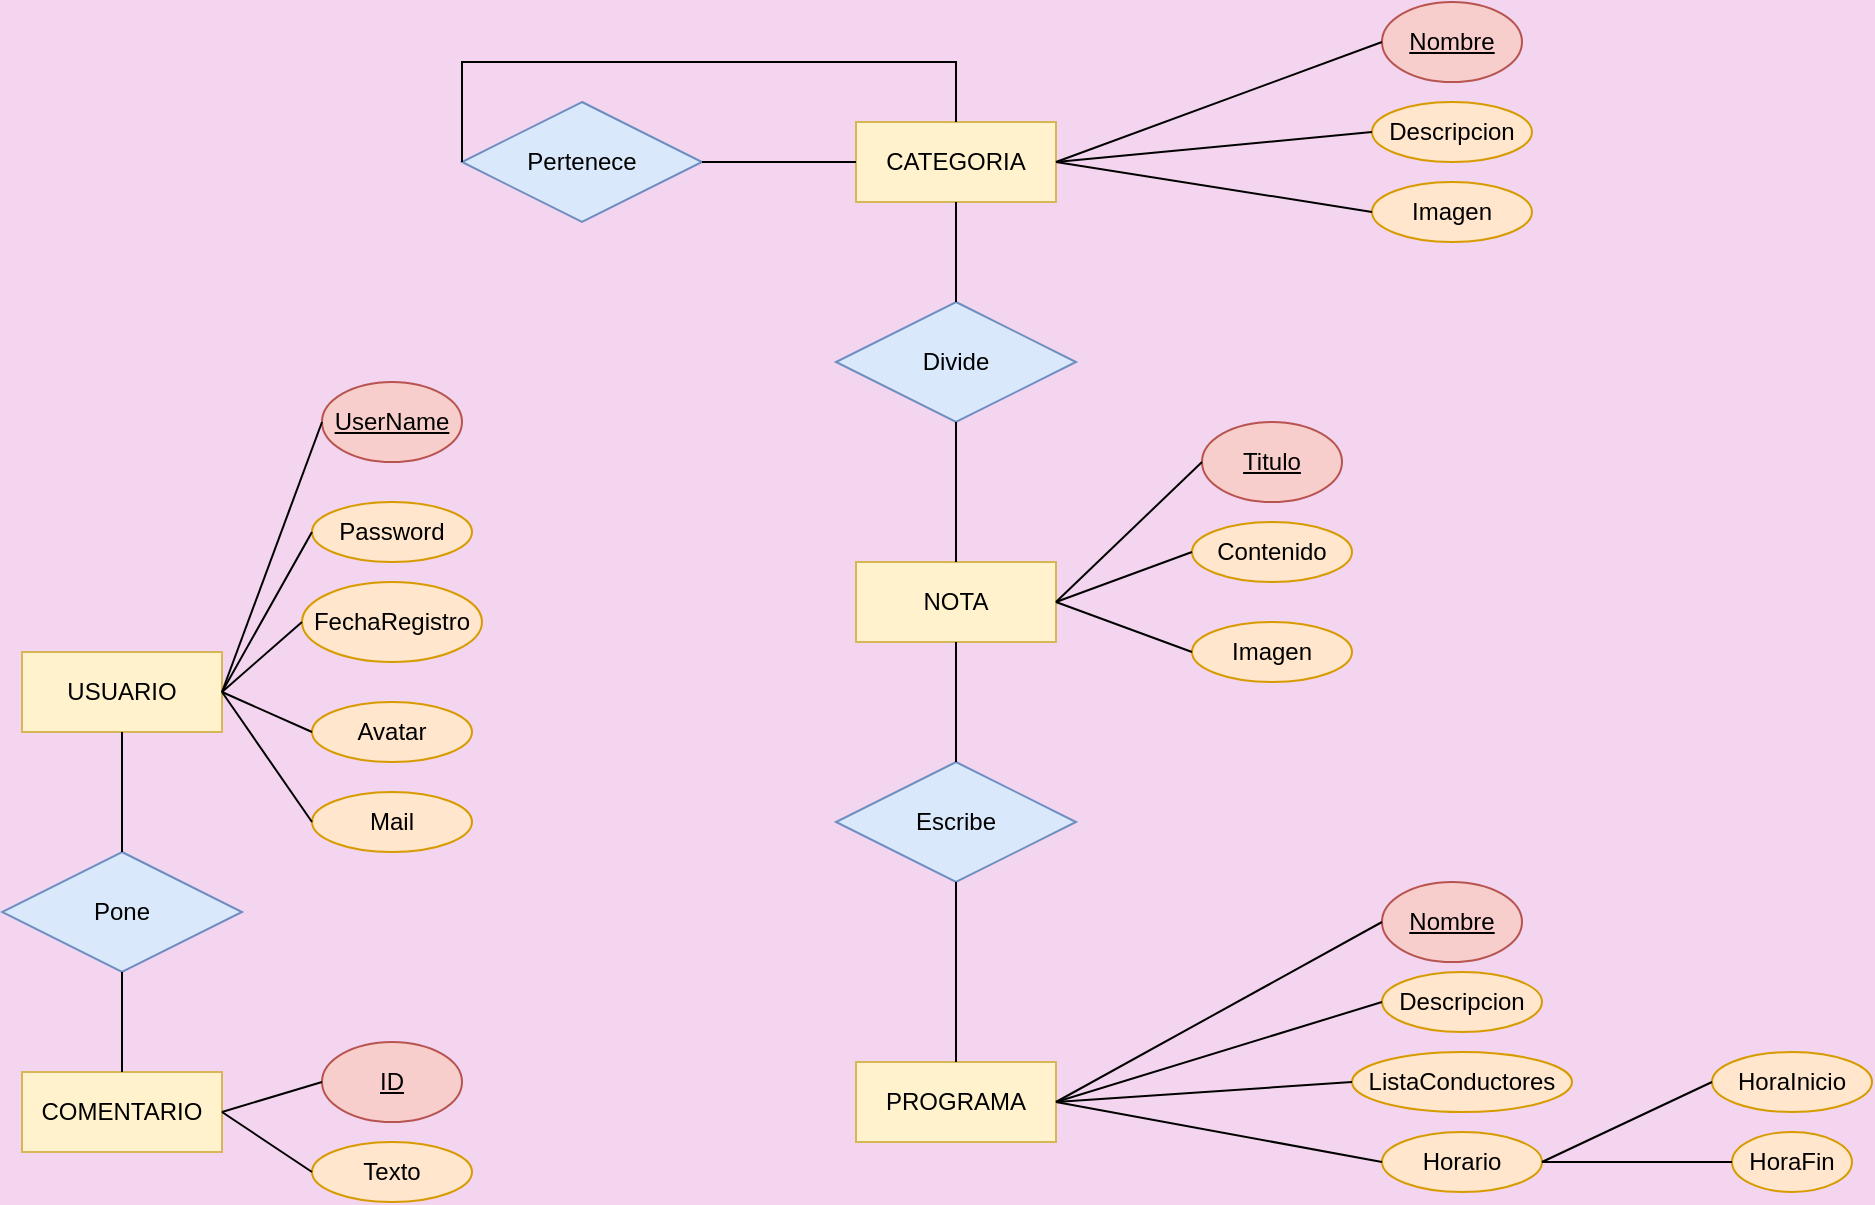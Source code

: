 <mxfile version="28.2.5">
  <diagram name="Página-1" id="Hl44oNitHqMF7QENZslq">
    <mxGraphModel dx="1042" dy="597" grid="1" gridSize="10" guides="1" tooltips="1" connect="1" arrows="1" fold="1" page="1" pageScale="1" pageWidth="1654" pageHeight="1169" background="#F3D5F0" math="0" shadow="0">
      <root>
        <mxCell id="0" />
        <mxCell id="1" parent="0" />
        <mxCell id="vc5FtgeOKVkO6s-0RQmP-1" value="PROGRAMA" style="whiteSpace=wrap;html=1;align=center;fillColor=#fff2cc;strokeColor=#d6b656;" vertex="1" parent="1">
          <mxGeometry x="777" y="540" width="100" height="40" as="geometry" />
        </mxCell>
        <mxCell id="vc5FtgeOKVkO6s-0RQmP-2" value="NOTA" style="whiteSpace=wrap;html=1;align=center;fillColor=#fff2cc;strokeColor=#d6b656;" vertex="1" parent="1">
          <mxGeometry x="777" y="290" width="100" height="40" as="geometry" />
        </mxCell>
        <mxCell id="vc5FtgeOKVkO6s-0RQmP-3" value="CATEGORIA" style="whiteSpace=wrap;html=1;align=center;fillColor=#fff2cc;strokeColor=#d6b656;" vertex="1" parent="1">
          <mxGeometry x="777" y="70" width="100" height="40" as="geometry" />
        </mxCell>
        <mxCell id="vc5FtgeOKVkO6s-0RQmP-5" value="USUARIO" style="whiteSpace=wrap;html=1;align=center;fillColor=#fff2cc;strokeColor=#d6b656;" vertex="1" parent="1">
          <mxGeometry x="360" y="335" width="100" height="40" as="geometry" />
        </mxCell>
        <mxCell id="vc5FtgeOKVkO6s-0RQmP-6" value="COMENTARIO" style="whiteSpace=wrap;html=1;align=center;fillColor=#fff2cc;strokeColor=#d6b656;" vertex="1" parent="1">
          <mxGeometry x="360" y="545" width="100" height="40" as="geometry" />
        </mxCell>
        <mxCell id="vc5FtgeOKVkO6s-0RQmP-7" value="Escribe" style="shape=rhombus;perimeter=rhombusPerimeter;whiteSpace=wrap;html=1;align=center;fillColor=#dae8fc;strokeColor=#6c8ebf;" vertex="1" parent="1">
          <mxGeometry x="767" y="390" width="120" height="60" as="geometry" />
        </mxCell>
        <mxCell id="vc5FtgeOKVkO6s-0RQmP-8" value="Divide" style="shape=rhombus;perimeter=rhombusPerimeter;whiteSpace=wrap;html=1;align=center;fillColor=#dae8fc;strokeColor=#6c8ebf;" vertex="1" parent="1">
          <mxGeometry x="767" y="160" width="120" height="60" as="geometry" />
        </mxCell>
        <mxCell id="vc5FtgeOKVkO6s-0RQmP-9" value="Pone" style="shape=rhombus;perimeter=rhombusPerimeter;whiteSpace=wrap;html=1;align=center;fillColor=#dae8fc;strokeColor=#6c8ebf;" vertex="1" parent="1">
          <mxGeometry x="350" y="435" width="120" height="60" as="geometry" />
        </mxCell>
        <mxCell id="vc5FtgeOKVkO6s-0RQmP-10" value="Pertenece" style="shape=rhombus;perimeter=rhombusPerimeter;whiteSpace=wrap;html=1;align=center;fillColor=#dae8fc;strokeColor=#6c8ebf;" vertex="1" parent="1">
          <mxGeometry x="580" y="60" width="120" height="60" as="geometry" />
        </mxCell>
        <mxCell id="vc5FtgeOKVkO6s-0RQmP-11" value="" style="endArrow=none;html=1;rounded=0;exitX=0.5;exitY=1;exitDx=0;exitDy=0;entryX=0.5;entryY=0;entryDx=0;entryDy=0;" edge="1" parent="1" source="vc5FtgeOKVkO6s-0RQmP-5" target="vc5FtgeOKVkO6s-0RQmP-9">
          <mxGeometry relative="1" as="geometry">
            <mxPoint x="730" y="320" as="sourcePoint" />
            <mxPoint x="890" y="320" as="targetPoint" />
          </mxGeometry>
        </mxCell>
        <mxCell id="vc5FtgeOKVkO6s-0RQmP-12" value="" style="endArrow=none;html=1;rounded=0;exitX=0.5;exitY=1;exitDx=0;exitDy=0;entryX=0.5;entryY=0;entryDx=0;entryDy=0;" edge="1" parent="1" source="vc5FtgeOKVkO6s-0RQmP-9" target="vc5FtgeOKVkO6s-0RQmP-6">
          <mxGeometry relative="1" as="geometry">
            <mxPoint x="530" y="360" as="sourcePoint" />
            <mxPoint x="410" y="540" as="targetPoint" />
          </mxGeometry>
        </mxCell>
        <mxCell id="vc5FtgeOKVkO6s-0RQmP-13" value="" style="endArrow=none;html=1;rounded=0;exitX=0.5;exitY=1;exitDx=0;exitDy=0;entryX=0.5;entryY=0;entryDx=0;entryDy=0;" edge="1" parent="1" source="vc5FtgeOKVkO6s-0RQmP-8" target="vc5FtgeOKVkO6s-0RQmP-2">
          <mxGeometry relative="1" as="geometry">
            <mxPoint x="610" y="340" as="sourcePoint" />
            <mxPoint x="610" y="400" as="targetPoint" />
          </mxGeometry>
        </mxCell>
        <mxCell id="vc5FtgeOKVkO6s-0RQmP-14" value="" style="endArrow=none;html=1;rounded=0;exitX=0.5;exitY=1;exitDx=0;exitDy=0;entryX=0.5;entryY=0;entryDx=0;entryDy=0;" edge="1" parent="1" source="vc5FtgeOKVkO6s-0RQmP-2" target="vc5FtgeOKVkO6s-0RQmP-7">
          <mxGeometry relative="1" as="geometry">
            <mxPoint x="690" y="370" as="sourcePoint" />
            <mxPoint x="690" y="430" as="targetPoint" />
          </mxGeometry>
        </mxCell>
        <mxCell id="vc5FtgeOKVkO6s-0RQmP-15" value="" style="endArrow=none;html=1;rounded=0;exitX=0.5;exitY=1;exitDx=0;exitDy=0;" edge="1" parent="1" source="vc5FtgeOKVkO6s-0RQmP-7" target="vc5FtgeOKVkO6s-0RQmP-1">
          <mxGeometry relative="1" as="geometry">
            <mxPoint x="1000" y="470" as="sourcePoint" />
            <mxPoint x="1000" y="530" as="targetPoint" />
          </mxGeometry>
        </mxCell>
        <mxCell id="vc5FtgeOKVkO6s-0RQmP-16" value="" style="endArrow=none;html=1;rounded=0;exitX=0.5;exitY=1;exitDx=0;exitDy=0;entryX=0.5;entryY=0;entryDx=0;entryDy=0;" edge="1" parent="1" source="vc5FtgeOKVkO6s-0RQmP-3" target="vc5FtgeOKVkO6s-0RQmP-8">
          <mxGeometry relative="1" as="geometry">
            <mxPoint x="870" y="110" as="sourcePoint" />
            <mxPoint x="870" y="170" as="targetPoint" />
          </mxGeometry>
        </mxCell>
        <mxCell id="vc5FtgeOKVkO6s-0RQmP-17" value="" style="endArrow=none;html=1;rounded=0;exitX=0;exitY=0.5;exitDx=0;exitDy=0;entryX=1;entryY=0.5;entryDx=0;entryDy=0;" edge="1" parent="1" source="vc5FtgeOKVkO6s-0RQmP-3" target="vc5FtgeOKVkO6s-0RQmP-10">
          <mxGeometry relative="1" as="geometry">
            <mxPoint x="640" y="140" as="sourcePoint" />
            <mxPoint x="640" y="200" as="targetPoint" />
          </mxGeometry>
        </mxCell>
        <mxCell id="vc5FtgeOKVkO6s-0RQmP-18" value="" style="endArrow=none;html=1;rounded=0;exitX=0;exitY=0.5;exitDx=0;exitDy=0;entryX=0.5;entryY=0;entryDx=0;entryDy=0;" edge="1" parent="1" source="vc5FtgeOKVkO6s-0RQmP-10" target="vc5FtgeOKVkO6s-0RQmP-3">
          <mxGeometry relative="1" as="geometry">
            <mxPoint x="520" y="100" as="sourcePoint" />
            <mxPoint x="520" y="160" as="targetPoint" />
            <Array as="points">
              <mxPoint x="580" y="40" />
              <mxPoint x="827" y="40" />
            </Array>
          </mxGeometry>
        </mxCell>
        <mxCell id="vc5FtgeOKVkO6s-0RQmP-19" value="UserName" style="ellipse;whiteSpace=wrap;html=1;align=center;fontStyle=4;fillColor=#f8cecc;strokeColor=#b85450;" vertex="1" parent="1">
          <mxGeometry x="510" y="200" width="70" height="40" as="geometry" />
        </mxCell>
        <mxCell id="vc5FtgeOKVkO6s-0RQmP-20" value="Nombre" style="ellipse;whiteSpace=wrap;html=1;align=center;fontStyle=4;fillColor=#f8cecc;strokeColor=#b85450;" vertex="1" parent="1">
          <mxGeometry x="1040" y="450" width="70" height="40" as="geometry" />
        </mxCell>
        <mxCell id="vc5FtgeOKVkO6s-0RQmP-21" value="Titulo" style="ellipse;whiteSpace=wrap;html=1;align=center;fontStyle=4;fillColor=#f8cecc;strokeColor=#b85450;" vertex="1" parent="1">
          <mxGeometry x="950" y="220" width="70" height="40" as="geometry" />
        </mxCell>
        <mxCell id="vc5FtgeOKVkO6s-0RQmP-22" value="ID" style="ellipse;whiteSpace=wrap;html=1;align=center;fontStyle=4;fillColor=#f8cecc;strokeColor=#b85450;" vertex="1" parent="1">
          <mxGeometry x="510" y="530" width="70" height="40" as="geometry" />
        </mxCell>
        <mxCell id="vc5FtgeOKVkO6s-0RQmP-23" value="Nombre" style="ellipse;whiteSpace=wrap;html=1;align=center;fontStyle=4;fillColor=#f8cecc;strokeColor=#b85450;" vertex="1" parent="1">
          <mxGeometry x="1040" y="10" width="70" height="40" as="geometry" />
        </mxCell>
        <mxCell id="vc5FtgeOKVkO6s-0RQmP-24" value="Descripcion" style="ellipse;whiteSpace=wrap;html=1;align=center;fillColor=#ffe6cc;strokeColor=#d79b00;" vertex="1" parent="1">
          <mxGeometry x="1040" y="495" width="80" height="30" as="geometry" />
        </mxCell>
        <mxCell id="vc5FtgeOKVkO6s-0RQmP-25" value="ListaConductores" style="ellipse;whiteSpace=wrap;html=1;align=center;fillColor=#ffe6cc;strokeColor=#d79b00;" vertex="1" parent="1">
          <mxGeometry x="1025" y="535" width="110" height="30" as="geometry" />
        </mxCell>
        <mxCell id="vc5FtgeOKVkO6s-0RQmP-26" value="Horario" style="ellipse;whiteSpace=wrap;html=1;align=center;fillColor=#ffe6cc;strokeColor=#d79b00;" vertex="1" parent="1">
          <mxGeometry x="1040" y="575" width="80" height="30" as="geometry" />
        </mxCell>
        <mxCell id="vc5FtgeOKVkO6s-0RQmP-27" value="HoraFin" style="ellipse;whiteSpace=wrap;html=1;align=center;fillColor=#ffe6cc;strokeColor=#d79b00;" vertex="1" parent="1">
          <mxGeometry x="1215" y="575" width="60" height="30" as="geometry" />
        </mxCell>
        <mxCell id="vc5FtgeOKVkO6s-0RQmP-28" value="HoraInicio" style="ellipse;whiteSpace=wrap;html=1;align=center;fillColor=#ffe6cc;strokeColor=#d79b00;" vertex="1" parent="1">
          <mxGeometry x="1205" y="535" width="80" height="30" as="geometry" />
        </mxCell>
        <mxCell id="vc5FtgeOKVkO6s-0RQmP-29" value="Contenido" style="ellipse;whiteSpace=wrap;html=1;align=center;fillColor=#ffe6cc;strokeColor=#d79b00;" vertex="1" parent="1">
          <mxGeometry x="945" y="270" width="80" height="30" as="geometry" />
        </mxCell>
        <mxCell id="vc5FtgeOKVkO6s-0RQmP-30" value="Imagen" style="ellipse;whiteSpace=wrap;html=1;align=center;fillColor=#ffe6cc;strokeColor=#d79b00;" vertex="1" parent="1">
          <mxGeometry x="945" y="320" width="80" height="30" as="geometry" />
        </mxCell>
        <mxCell id="vc5FtgeOKVkO6s-0RQmP-31" value="Descripcion" style="ellipse;whiteSpace=wrap;html=1;align=center;fillColor=#ffe6cc;strokeColor=#d79b00;" vertex="1" parent="1">
          <mxGeometry x="1035" y="60" width="80" height="30" as="geometry" />
        </mxCell>
        <mxCell id="vc5FtgeOKVkO6s-0RQmP-32" value="Imagen" style="ellipse;whiteSpace=wrap;html=1;align=center;fillColor=#ffe6cc;strokeColor=#d79b00;" vertex="1" parent="1">
          <mxGeometry x="1035" y="100" width="80" height="30" as="geometry" />
        </mxCell>
        <mxCell id="vc5FtgeOKVkO6s-0RQmP-34" value="Texto" style="ellipse;whiteSpace=wrap;html=1;align=center;fillColor=#ffe6cc;strokeColor=#d79b00;" vertex="1" parent="1">
          <mxGeometry x="505" y="580" width="80" height="30" as="geometry" />
        </mxCell>
        <mxCell id="vc5FtgeOKVkO6s-0RQmP-35" value="Password" style="ellipse;whiteSpace=wrap;html=1;align=center;fillColor=#ffe6cc;strokeColor=#d79b00;" vertex="1" parent="1">
          <mxGeometry x="505" y="260" width="80" height="30" as="geometry" />
        </mxCell>
        <mxCell id="vc5FtgeOKVkO6s-0RQmP-36" value="FechaRegistro" style="ellipse;whiteSpace=wrap;html=1;align=center;fillColor=#ffe6cc;strokeColor=#d79b00;" vertex="1" parent="1">
          <mxGeometry x="500" y="300" width="90" height="40" as="geometry" />
        </mxCell>
        <mxCell id="vc5FtgeOKVkO6s-0RQmP-37" value="Avatar" style="ellipse;whiteSpace=wrap;html=1;align=center;fillColor=#ffe6cc;strokeColor=#d79b00;" vertex="1" parent="1">
          <mxGeometry x="505" y="360" width="80" height="30" as="geometry" />
        </mxCell>
        <object label="Mail" Constraint1="1" id="vc5FtgeOKVkO6s-0RQmP-38">
          <mxCell style="ellipse;whiteSpace=wrap;html=1;align=center;fillColor=#ffe6cc;strokeColor=#d79b00;" vertex="1" parent="1">
            <mxGeometry x="505" y="405" width="80" height="30" as="geometry" />
          </mxCell>
        </object>
        <mxCell id="vc5FtgeOKVkO6s-0RQmP-39" value="" style="endArrow=none;html=1;rounded=0;exitX=1;exitY=0.5;exitDx=0;exitDy=0;entryX=0;entryY=0.5;entryDx=0;entryDy=0;" edge="1" parent="1" source="vc5FtgeOKVkO6s-0RQmP-3" target="vc5FtgeOKVkO6s-0RQmP-23">
          <mxGeometry relative="1" as="geometry">
            <mxPoint x="740" y="270" as="sourcePoint" />
            <mxPoint x="900" y="270" as="targetPoint" />
          </mxGeometry>
        </mxCell>
        <mxCell id="vc5FtgeOKVkO6s-0RQmP-40" value="" style="endArrow=none;html=1;rounded=0;exitX=1;exitY=0.5;exitDx=0;exitDy=0;entryX=0;entryY=0.5;entryDx=0;entryDy=0;" edge="1" parent="1" source="vc5FtgeOKVkO6s-0RQmP-3" target="vc5FtgeOKVkO6s-0RQmP-31">
          <mxGeometry relative="1" as="geometry">
            <mxPoint x="980" y="130" as="sourcePoint" />
            <mxPoint x="1143" y="70" as="targetPoint" />
          </mxGeometry>
        </mxCell>
        <mxCell id="vc5FtgeOKVkO6s-0RQmP-41" value="" style="endArrow=none;html=1;rounded=0;exitX=1;exitY=0.5;exitDx=0;exitDy=0;entryX=0;entryY=0.5;entryDx=0;entryDy=0;" edge="1" parent="1" source="vc5FtgeOKVkO6s-0RQmP-3" target="vc5FtgeOKVkO6s-0RQmP-32">
          <mxGeometry relative="1" as="geometry">
            <mxPoint x="1000" y="150" as="sourcePoint" />
            <mxPoint x="1163" y="90" as="targetPoint" />
          </mxGeometry>
        </mxCell>
        <mxCell id="vc5FtgeOKVkO6s-0RQmP-42" value="" style="endArrow=none;html=1;rounded=0;exitX=1;exitY=0.5;exitDx=0;exitDy=0;entryX=0;entryY=0.5;entryDx=0;entryDy=0;" edge="1" parent="1" source="vc5FtgeOKVkO6s-0RQmP-2" target="vc5FtgeOKVkO6s-0RQmP-21">
          <mxGeometry relative="1" as="geometry">
            <mxPoint x="920" y="230" as="sourcePoint" />
            <mxPoint x="1083" y="170" as="targetPoint" />
          </mxGeometry>
        </mxCell>
        <mxCell id="vc5FtgeOKVkO6s-0RQmP-43" value="" style="endArrow=none;html=1;rounded=0;exitX=1;exitY=0.5;exitDx=0;exitDy=0;entryX=0;entryY=0.5;entryDx=0;entryDy=0;" edge="1" parent="1" source="vc5FtgeOKVkO6s-0RQmP-2" target="vc5FtgeOKVkO6s-0RQmP-29">
          <mxGeometry relative="1" as="geometry">
            <mxPoint x="960" y="420" as="sourcePoint" />
            <mxPoint x="1033" y="350" as="targetPoint" />
          </mxGeometry>
        </mxCell>
        <mxCell id="vc5FtgeOKVkO6s-0RQmP-44" value="" style="endArrow=none;html=1;rounded=0;exitX=1;exitY=0.5;exitDx=0;exitDy=0;entryX=0;entryY=0.5;entryDx=0;entryDy=0;" edge="1" parent="1" source="vc5FtgeOKVkO6s-0RQmP-2" target="vc5FtgeOKVkO6s-0RQmP-30">
          <mxGeometry relative="1" as="geometry">
            <mxPoint x="890" y="440" as="sourcePoint" />
            <mxPoint x="963" y="370" as="targetPoint" />
          </mxGeometry>
        </mxCell>
        <mxCell id="vc5FtgeOKVkO6s-0RQmP-45" value="" style="endArrow=none;html=1;rounded=0;exitX=1;exitY=0.5;exitDx=0;exitDy=0;entryX=0;entryY=0.5;entryDx=0;entryDy=0;" edge="1" parent="1" source="vc5FtgeOKVkO6s-0RQmP-1" target="vc5FtgeOKVkO6s-0RQmP-20">
          <mxGeometry relative="1" as="geometry">
            <mxPoint x="940" y="630" as="sourcePoint" />
            <mxPoint x="1013" y="560" as="targetPoint" />
          </mxGeometry>
        </mxCell>
        <mxCell id="vc5FtgeOKVkO6s-0RQmP-46" value="" style="endArrow=none;html=1;rounded=0;exitX=1;exitY=0.5;exitDx=0;exitDy=0;entryX=0;entryY=0.5;entryDx=0;entryDy=0;" edge="1" parent="1" source="vc5FtgeOKVkO6s-0RQmP-1" target="vc5FtgeOKVkO6s-0RQmP-24">
          <mxGeometry relative="1" as="geometry">
            <mxPoint x="980" y="630" as="sourcePoint" />
            <mxPoint x="1053" y="560" as="targetPoint" />
          </mxGeometry>
        </mxCell>
        <mxCell id="vc5FtgeOKVkO6s-0RQmP-47" value="" style="endArrow=none;html=1;rounded=0;exitX=1;exitY=0.5;exitDx=0;exitDy=0;entryX=0;entryY=0.5;entryDx=0;entryDy=0;" edge="1" parent="1" source="vc5FtgeOKVkO6s-0RQmP-1" target="vc5FtgeOKVkO6s-0RQmP-25">
          <mxGeometry relative="1" as="geometry">
            <mxPoint x="980" y="670" as="sourcePoint" />
            <mxPoint x="1053" y="600" as="targetPoint" />
          </mxGeometry>
        </mxCell>
        <mxCell id="vc5FtgeOKVkO6s-0RQmP-48" value="" style="endArrow=none;html=1;rounded=0;exitX=1;exitY=0.5;exitDx=0;exitDy=0;entryX=0;entryY=0.5;entryDx=0;entryDy=0;" edge="1" parent="1" source="vc5FtgeOKVkO6s-0RQmP-1" target="vc5FtgeOKVkO6s-0RQmP-26">
          <mxGeometry relative="1" as="geometry">
            <mxPoint x="990" y="660" as="sourcePoint" />
            <mxPoint x="1063" y="590" as="targetPoint" />
          </mxGeometry>
        </mxCell>
        <mxCell id="vc5FtgeOKVkO6s-0RQmP-49" value="" style="endArrow=none;html=1;rounded=0;exitX=1;exitY=0.5;exitDx=0;exitDy=0;entryX=0;entryY=0.5;entryDx=0;entryDy=0;" edge="1" parent="1" source="vc5FtgeOKVkO6s-0RQmP-26" target="vc5FtgeOKVkO6s-0RQmP-28">
          <mxGeometry relative="1" as="geometry">
            <mxPoint x="1160" y="650" as="sourcePoint" />
            <mxPoint x="1233" y="580" as="targetPoint" />
          </mxGeometry>
        </mxCell>
        <mxCell id="vc5FtgeOKVkO6s-0RQmP-50" value="" style="endArrow=none;html=1;rounded=0;exitX=1;exitY=0.5;exitDx=0;exitDy=0;entryX=0;entryY=0.5;entryDx=0;entryDy=0;" edge="1" parent="1" source="vc5FtgeOKVkO6s-0RQmP-26" target="vc5FtgeOKVkO6s-0RQmP-27">
          <mxGeometry relative="1" as="geometry">
            <mxPoint x="1160" y="710" as="sourcePoint" />
            <mxPoint x="1233" y="640" as="targetPoint" />
          </mxGeometry>
        </mxCell>
        <mxCell id="vc5FtgeOKVkO6s-0RQmP-51" value="" style="endArrow=none;html=1;rounded=0;exitX=1;exitY=0.5;exitDx=0;exitDy=0;entryX=0;entryY=0.5;entryDx=0;entryDy=0;" edge="1" parent="1" source="vc5FtgeOKVkO6s-0RQmP-5" target="vc5FtgeOKVkO6s-0RQmP-19">
          <mxGeometry relative="1" as="geometry">
            <mxPoint x="410" y="360" as="sourcePoint" />
            <mxPoint x="483" y="290" as="targetPoint" />
          </mxGeometry>
        </mxCell>
        <mxCell id="vc5FtgeOKVkO6s-0RQmP-52" value="" style="endArrow=none;html=1;rounded=0;exitX=1;exitY=0.5;exitDx=0;exitDy=0;entryX=0;entryY=0.5;entryDx=0;entryDy=0;" edge="1" parent="1" source="vc5FtgeOKVkO6s-0RQmP-5" target="vc5FtgeOKVkO6s-0RQmP-35">
          <mxGeometry relative="1" as="geometry">
            <mxPoint x="440" y="330" as="sourcePoint" />
            <mxPoint x="513" y="260" as="targetPoint" />
          </mxGeometry>
        </mxCell>
        <mxCell id="vc5FtgeOKVkO6s-0RQmP-53" value="" style="endArrow=none;html=1;rounded=0;exitX=1;exitY=0.5;exitDx=0;exitDy=0;entryX=0;entryY=0.5;entryDx=0;entryDy=0;" edge="1" parent="1" source="vc5FtgeOKVkO6s-0RQmP-5" target="vc5FtgeOKVkO6s-0RQmP-36">
          <mxGeometry relative="1" as="geometry">
            <mxPoint x="470" y="410" as="sourcePoint" />
            <mxPoint x="543" y="340" as="targetPoint" />
          </mxGeometry>
        </mxCell>
        <mxCell id="vc5FtgeOKVkO6s-0RQmP-54" value="" style="endArrow=none;html=1;rounded=0;exitX=1;exitY=0.5;exitDx=0;exitDy=0;entryX=0;entryY=0.5;entryDx=0;entryDy=0;" edge="1" parent="1" source="vc5FtgeOKVkO6s-0RQmP-5" target="vc5FtgeOKVkO6s-0RQmP-37">
          <mxGeometry relative="1" as="geometry">
            <mxPoint x="490" y="420" as="sourcePoint" />
            <mxPoint x="563" y="350" as="targetPoint" />
          </mxGeometry>
        </mxCell>
        <mxCell id="vc5FtgeOKVkO6s-0RQmP-55" value="" style="endArrow=none;html=1;rounded=0;exitX=1;exitY=0.5;exitDx=0;exitDy=0;entryX=0;entryY=0.5;entryDx=0;entryDy=0;" edge="1" parent="1" source="vc5FtgeOKVkO6s-0RQmP-5" target="vc5FtgeOKVkO6s-0RQmP-38">
          <mxGeometry relative="1" as="geometry">
            <mxPoint x="450" y="407.5" as="sourcePoint" />
            <mxPoint x="553" y="432.5" as="targetPoint" />
          </mxGeometry>
        </mxCell>
        <mxCell id="vc5FtgeOKVkO6s-0RQmP-56" value="" style="endArrow=none;html=1;rounded=0;exitX=1;exitY=0.5;exitDx=0;exitDy=0;entryX=0;entryY=0.5;entryDx=0;entryDy=0;" edge="1" parent="1" source="vc5FtgeOKVkO6s-0RQmP-6" target="vc5FtgeOKVkO6s-0RQmP-22">
          <mxGeometry relative="1" as="geometry">
            <mxPoint x="580" y="580" as="sourcePoint" />
            <mxPoint x="653" y="510" as="targetPoint" />
          </mxGeometry>
        </mxCell>
        <mxCell id="vc5FtgeOKVkO6s-0RQmP-57" value="" style="endArrow=none;html=1;rounded=0;exitX=1;exitY=0.5;exitDx=0;exitDy=0;entryX=0;entryY=0.5;entryDx=0;entryDy=0;" edge="1" parent="1" source="vc5FtgeOKVkO6s-0RQmP-6" target="vc5FtgeOKVkO6s-0RQmP-34">
          <mxGeometry relative="1" as="geometry">
            <mxPoint x="470" y="660" as="sourcePoint" />
            <mxPoint x="543" y="590" as="targetPoint" />
          </mxGeometry>
        </mxCell>
      </root>
    </mxGraphModel>
  </diagram>
</mxfile>
